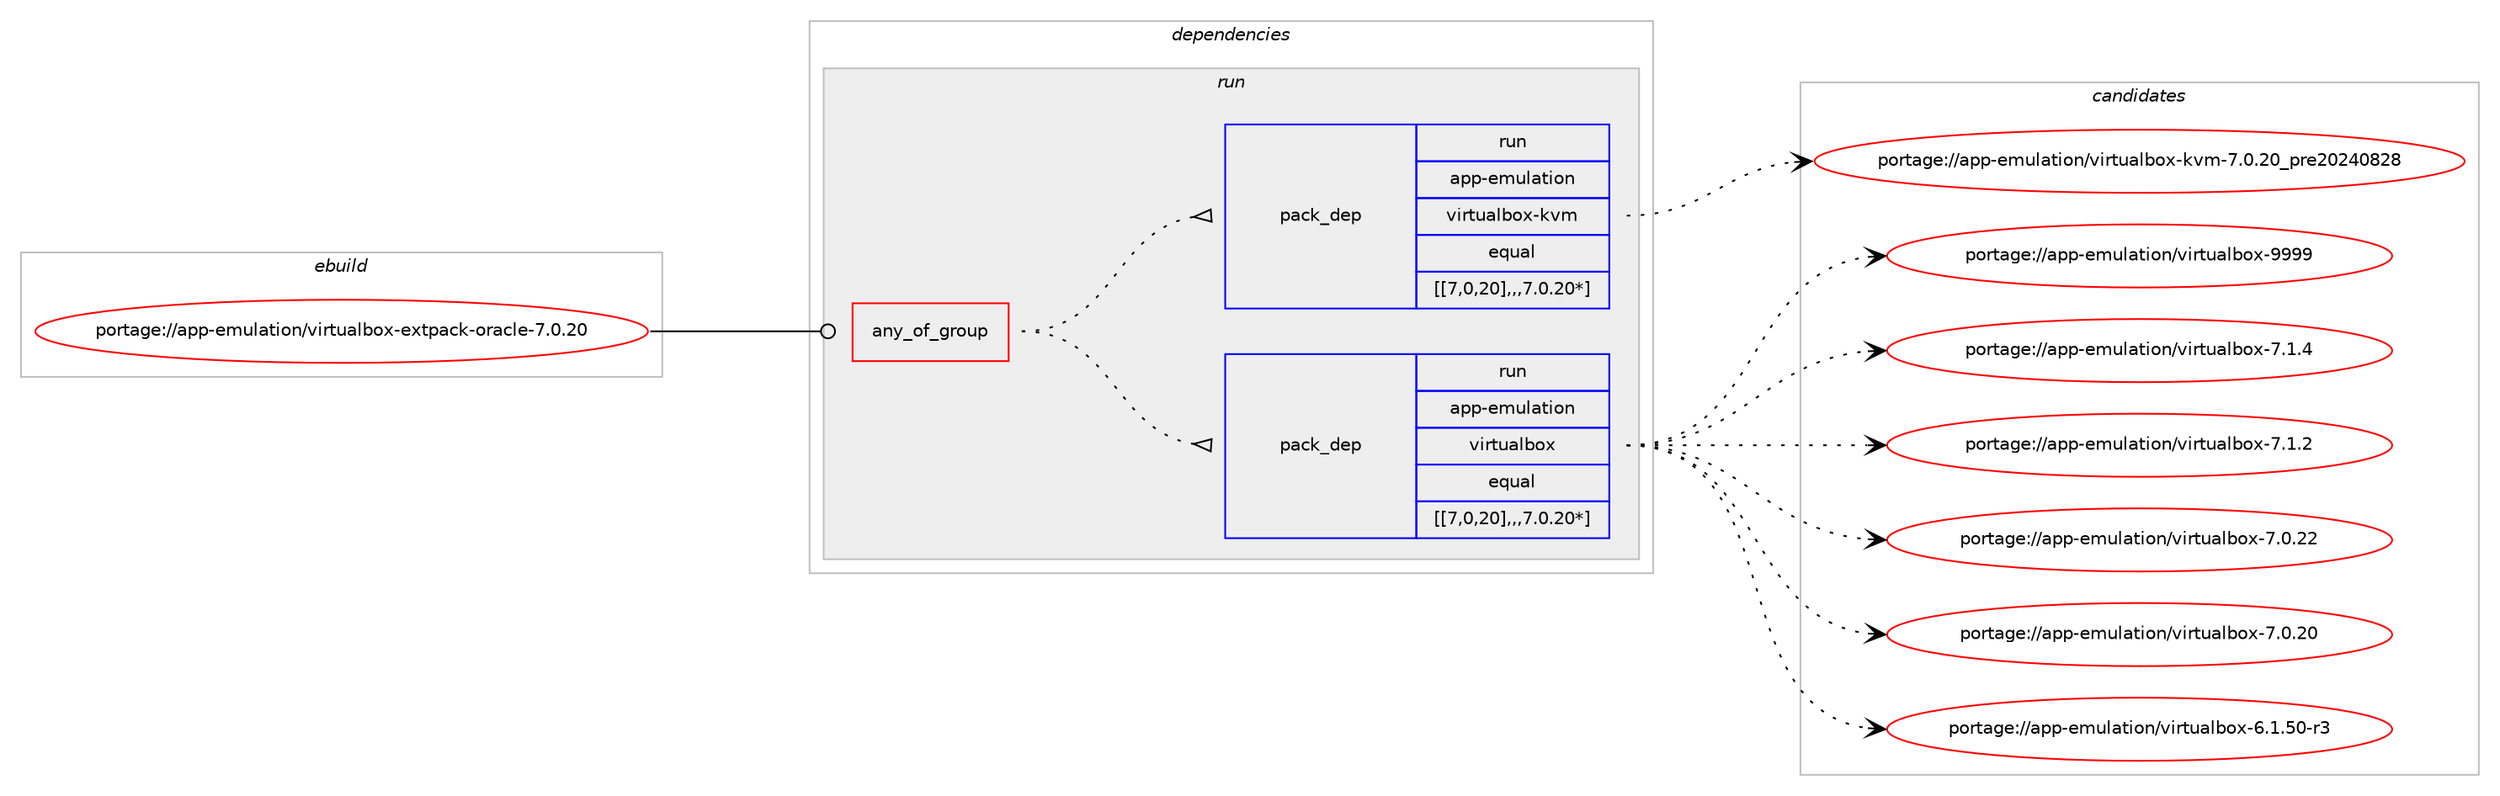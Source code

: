 digraph prolog {

# *************
# Graph options
# *************

newrank=true;
concentrate=true;
compound=true;
graph [rankdir=LR,fontname=Helvetica,fontsize=10,ranksep=1.5];#, ranksep=2.5, nodesep=0.2];
edge  [arrowhead=vee];
node  [fontname=Helvetica,fontsize=10];

# **********
# The ebuild
# **********

subgraph cluster_leftcol {
color=gray;
label=<<i>ebuild</i>>;
id [label="portage://app-emulation/virtualbox-extpack-oracle-7.0.20", color=red, width=4, href="../app-emulation/virtualbox-extpack-oracle-7.0.20.svg"];
}

# ****************
# The dependencies
# ****************

subgraph cluster_midcol {
color=gray;
label=<<i>dependencies</i>>;
subgraph cluster_compile {
fillcolor="#eeeeee";
style=filled;
label=<<i>compile</i>>;
}
subgraph cluster_compileandrun {
fillcolor="#eeeeee";
style=filled;
label=<<i>compile and run</i>>;
}
subgraph cluster_run {
fillcolor="#eeeeee";
style=filled;
label=<<i>run</i>>;
subgraph any142 {
dependency27534 [label=<<TABLE BORDER="0" CELLBORDER="1" CELLSPACING="0" CELLPADDING="4"><TR><TD CELLPADDING="10">any_of_group</TD></TR></TABLE>>, shape=none, color=red];subgraph pack19719 {
dependency27679 [label=<<TABLE BORDER="0" CELLBORDER="1" CELLSPACING="0" CELLPADDING="4" WIDTH="220"><TR><TD ROWSPAN="6" CELLPADDING="30">pack_dep</TD></TR><TR><TD WIDTH="110">run</TD></TR><TR><TD>app-emulation</TD></TR><TR><TD>virtualbox</TD></TR><TR><TD>equal</TD></TR><TR><TD>[[7,0,20],,,7.0.20*]</TD></TR></TABLE>>, shape=none, color=blue];
}
dependency27534:e -> dependency27679:w [weight=20,style="dotted",arrowhead="oinv"];
subgraph pack19790 {
dependency27781 [label=<<TABLE BORDER="0" CELLBORDER="1" CELLSPACING="0" CELLPADDING="4" WIDTH="220"><TR><TD ROWSPAN="6" CELLPADDING="30">pack_dep</TD></TR><TR><TD WIDTH="110">run</TD></TR><TR><TD>app-emulation</TD></TR><TR><TD>virtualbox-kvm</TD></TR><TR><TD>equal</TD></TR><TR><TD>[[7,0,20],,,7.0.20*]</TD></TR></TABLE>>, shape=none, color=blue];
}
dependency27534:e -> dependency27781:w [weight=20,style="dotted",arrowhead="oinv"];
}
id:e -> dependency27534:w [weight=20,style="solid",arrowhead="odot"];
}
}

# **************
# The candidates
# **************

subgraph cluster_choices {
rank=same;
color=gray;
label=<<i>candidates</i>>;

subgraph choice18429 {
color=black;
nodesep=1;
choice9711211245101109117108971161051111104711810511411611797108981111204557575757 [label="portage://app-emulation/virtualbox-9999", color=red, width=4,href="../app-emulation/virtualbox-9999.svg"];
choice971121124510110911710897116105111110471181051141161179710898111120455546494652 [label="portage://app-emulation/virtualbox-7.1.4", color=red, width=4,href="../app-emulation/virtualbox-7.1.4.svg"];
choice971121124510110911710897116105111110471181051141161179710898111120455546494650 [label="portage://app-emulation/virtualbox-7.1.2", color=red, width=4,href="../app-emulation/virtualbox-7.1.2.svg"];
choice97112112451011091171089711610511111047118105114116117971089811112045554648465050 [label="portage://app-emulation/virtualbox-7.0.22", color=red, width=4,href="../app-emulation/virtualbox-7.0.22.svg"];
choice97112112451011091171089711610511111047118105114116117971089811112045554648465048 [label="portage://app-emulation/virtualbox-7.0.20", color=red, width=4,href="../app-emulation/virtualbox-7.0.20.svg"];
choice971121124510110911710897116105111110471181051141161179710898111120455446494653484511451 [label="portage://app-emulation/virtualbox-6.1.50-r3", color=red, width=4,href="../app-emulation/virtualbox-6.1.50-r3.svg"];
dependency27679:e -> choice9711211245101109117108971161051111104711810511411611797108981111204557575757:w [style=dotted,weight="100"];
dependency27679:e -> choice971121124510110911710897116105111110471181051141161179710898111120455546494652:w [style=dotted,weight="100"];
dependency27679:e -> choice971121124510110911710897116105111110471181051141161179710898111120455546494650:w [style=dotted,weight="100"];
dependency27679:e -> choice97112112451011091171089711610511111047118105114116117971089811112045554648465050:w [style=dotted,weight="100"];
dependency27679:e -> choice97112112451011091171089711610511111047118105114116117971089811112045554648465048:w [style=dotted,weight="100"];
dependency27679:e -> choice971121124510110911710897116105111110471181051141161179710898111120455446494653484511451:w [style=dotted,weight="100"];
}
subgraph choice18432 {
color=black;
nodesep=1;
choice9711211245101109117108971161051111104711810511411611797108981111204510711810945554648465048951121141015048505248565056 [label="portage://app-emulation/virtualbox-kvm-7.0.20_pre20240828", color=red, width=4,href="../app-emulation/virtualbox-kvm-7.0.20_pre20240828.svg"];
dependency27781:e -> choice9711211245101109117108971161051111104711810511411611797108981111204510711810945554648465048951121141015048505248565056:w [style=dotted,weight="100"];
}
}

}
